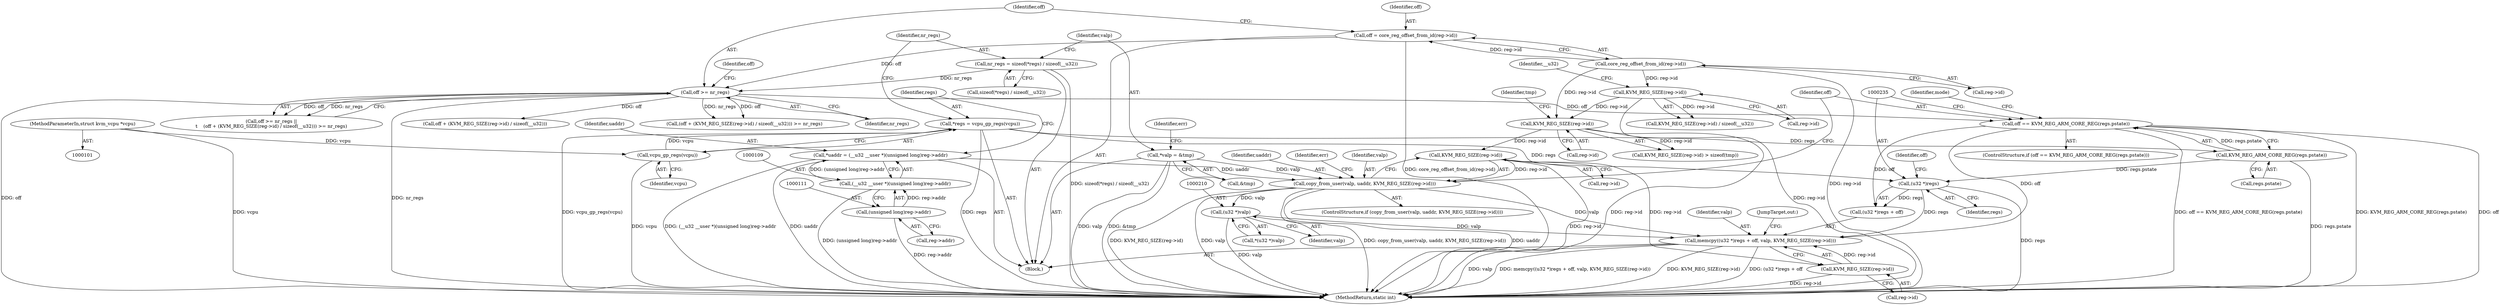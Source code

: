 digraph "1_linux_2a3f93459d689d990b3ecfbe782fec89b97d3279@API" {
"1000232" [label="(Call,memcpy((u32 *)regs + off, valp, KVM_REG_SIZE(reg->id)))"];
"1000234" [label="(Call,(u32 *)regs)"];
"1000116" [label="(Call,*regs = vcpu_gp_regs(vcpu))"];
"1000118" [label="(Call,vcpu_gp_regs(vcpu))"];
"1000102" [label="(MethodParameterIn,struct kvm_vcpu *vcpu)"];
"1000199" [label="(Call,KVM_REG_ARM_CORE_REG(regs.pstate))"];
"1000197" [label="(Call,off == KVM_REG_ARM_CORE_REG(regs.pstate))"];
"1000148" [label="(Call,off >= nr_regs)"];
"1000140" [label="(Call,off = core_reg_offset_from_id(reg->id))"];
"1000142" [label="(Call,core_reg_offset_from_id(reg->id))"];
"1000121" [label="(Call,nr_regs = sizeof(*regs) / sizeof(__u32))"];
"1000183" [label="(Call,copy_from_user(valp, uaddr, KVM_REG_SIZE(reg->id)))"];
"1000131" [label="(Call,*valp = &tmp)"];
"1000106" [label="(Call,*uaddr = (__u32 __user *)(unsigned long)reg->addr)"];
"1000108" [label="(Call,(__u32 __user *)(unsigned long)reg->addr)"];
"1000110" [label="(Call,(unsigned long)reg->addr)"];
"1000186" [label="(Call,KVM_REG_SIZE(reg->id))"];
"1000173" [label="(Call,KVM_REG_SIZE(reg->id))"];
"1000155" [label="(Call,KVM_REG_SIZE(reg->id))"];
"1000209" [label="(Call,(u32 *)valp)"];
"1000239" [label="(Call,KVM_REG_SIZE(reg->id))"];
"1000209" [label="(Call,(u32 *)valp)"];
"1000116" [label="(Call,*regs = vcpu_gp_regs(vcpu))"];
"1000143" [label="(Call,reg->id)"];
"1000173" [label="(Call,KVM_REG_SIZE(reg->id))"];
"1000133" [label="(Call,&tmp)"];
"1000151" [label="(Call,(off + (KVM_REG_SIZE(reg->id) / sizeof(__u32))) >= nr_regs)"];
"1000192" [label="(Identifier,err)"];
"1000239" [label="(Call,KVM_REG_SIZE(reg->id))"];
"1000156" [label="(Call,reg->id)"];
"1000150" [label="(Identifier,nr_regs)"];
"1000141" [label="(Identifier,off)"];
"1000200" [label="(Call,regs.pstate)"];
"1000186" [label="(Call,KVM_REG_SIZE(reg->id))"];
"1000118" [label="(Call,vcpu_gp_regs(vcpu))"];
"1000123" [label="(Call,sizeof(*regs) / sizeof(__u32))"];
"1000184" [label="(Identifier,valp)"];
"1000152" [label="(Call,off + (KVM_REG_SIZE(reg->id) / sizeof(__u32)))"];
"1000155" [label="(Call,KVM_REG_SIZE(reg->id))"];
"1000119" [label="(Identifier,vcpu)"];
"1000182" [label="(ControlStructure,if (copy_from_user(valp, uaddr, KVM_REG_SIZE(reg->id))))"];
"1000174" [label="(Call,reg->id)"];
"1000198" [label="(Identifier,off)"];
"1000140" [label="(Call,off = core_reg_offset_from_id(reg->id))"];
"1000142" [label="(Call,core_reg_offset_from_id(reg->id))"];
"1000110" [label="(Call,(unsigned long)reg->addr)"];
"1000187" [label="(Call,reg->id)"];
"1000211" [label="(Identifier,valp)"];
"1000240" [label="(Call,reg->id)"];
"1000234" [label="(Call,(u32 *)regs)"];
"1000138" [label="(Identifier,err)"];
"1000183" [label="(Call,copy_from_user(valp, uaddr, KVM_REG_SIZE(reg->id)))"];
"1000197" [label="(Call,off == KVM_REG_ARM_CORE_REG(regs.pstate))"];
"1000108" [label="(Call,(__u32 __user *)(unsigned long)reg->addr)"];
"1000178" [label="(Identifier,tmp)"];
"1000236" [label="(Identifier,regs)"];
"1000117" [label="(Identifier,regs)"];
"1000233" [label="(Call,(u32 *)regs + off)"];
"1000107" [label="(Identifier,uaddr)"];
"1000121" [label="(Call,nr_regs = sizeof(*regs) / sizeof(__u32))"];
"1000106" [label="(Call,*uaddr = (__u32 __user *)(unsigned long)reg->addr)"];
"1000112" [label="(Call,reg->addr)"];
"1000237" [label="(Identifier,off)"];
"1000206" [label="(Identifier,mode)"];
"1000196" [label="(ControlStructure,if (off == KVM_REG_ARM_CORE_REG(regs.pstate)))"];
"1000148" [label="(Call,off >= nr_regs)"];
"1000102" [label="(MethodParameterIn,struct kvm_vcpu *vcpu)"];
"1000238" [label="(Identifier,valp)"];
"1000149" [label="(Identifier,off)"];
"1000153" [label="(Identifier,off)"];
"1000243" [label="(JumpTarget,out:)"];
"1000232" [label="(Call,memcpy((u32 *)regs + off, valp, KVM_REG_SIZE(reg->id)))"];
"1000132" [label="(Identifier,valp)"];
"1000154" [label="(Call,KVM_REG_SIZE(reg->id) / sizeof(__u32))"];
"1000122" [label="(Identifier,nr_regs)"];
"1000208" [label="(Call,*(u32 *)valp)"];
"1000172" [label="(Call,KVM_REG_SIZE(reg->id) > sizeof(tmp))"];
"1000246" [label="(MethodReturn,static int)"];
"1000147" [label="(Call,off >= nr_regs ||\n\t    (off + (KVM_REG_SIZE(reg->id) / sizeof(__u32))) >= nr_regs)"];
"1000160" [label="(Identifier,__u32)"];
"1000131" [label="(Call,*valp = &tmp)"];
"1000104" [label="(Block,)"];
"1000185" [label="(Identifier,uaddr)"];
"1000199" [label="(Call,KVM_REG_ARM_CORE_REG(regs.pstate))"];
"1000232" -> "1000104"  [label="AST: "];
"1000232" -> "1000239"  [label="CFG: "];
"1000233" -> "1000232"  [label="AST: "];
"1000238" -> "1000232"  [label="AST: "];
"1000239" -> "1000232"  [label="AST: "];
"1000243" -> "1000232"  [label="CFG: "];
"1000232" -> "1000246"  [label="DDG: KVM_REG_SIZE(reg->id)"];
"1000232" -> "1000246"  [label="DDG: (u32 *)regs + off"];
"1000232" -> "1000246"  [label="DDG: valp"];
"1000232" -> "1000246"  [label="DDG: memcpy((u32 *)regs + off, valp, KVM_REG_SIZE(reg->id))"];
"1000234" -> "1000232"  [label="DDG: regs"];
"1000197" -> "1000232"  [label="DDG: off"];
"1000183" -> "1000232"  [label="DDG: valp"];
"1000209" -> "1000232"  [label="DDG: valp"];
"1000239" -> "1000232"  [label="DDG: reg->id"];
"1000234" -> "1000233"  [label="AST: "];
"1000234" -> "1000236"  [label="CFG: "];
"1000235" -> "1000234"  [label="AST: "];
"1000236" -> "1000234"  [label="AST: "];
"1000237" -> "1000234"  [label="CFG: "];
"1000234" -> "1000246"  [label="DDG: regs"];
"1000234" -> "1000233"  [label="DDG: regs"];
"1000116" -> "1000234"  [label="DDG: regs"];
"1000199" -> "1000234"  [label="DDG: regs.pstate"];
"1000116" -> "1000104"  [label="AST: "];
"1000116" -> "1000118"  [label="CFG: "];
"1000117" -> "1000116"  [label="AST: "];
"1000118" -> "1000116"  [label="AST: "];
"1000122" -> "1000116"  [label="CFG: "];
"1000116" -> "1000246"  [label="DDG: vcpu_gp_regs(vcpu)"];
"1000116" -> "1000246"  [label="DDG: regs"];
"1000118" -> "1000116"  [label="DDG: vcpu"];
"1000116" -> "1000199"  [label="DDG: regs"];
"1000118" -> "1000119"  [label="CFG: "];
"1000119" -> "1000118"  [label="AST: "];
"1000118" -> "1000246"  [label="DDG: vcpu"];
"1000102" -> "1000118"  [label="DDG: vcpu"];
"1000102" -> "1000101"  [label="AST: "];
"1000102" -> "1000246"  [label="DDG: vcpu"];
"1000199" -> "1000197"  [label="AST: "];
"1000199" -> "1000200"  [label="CFG: "];
"1000200" -> "1000199"  [label="AST: "];
"1000197" -> "1000199"  [label="CFG: "];
"1000199" -> "1000246"  [label="DDG: regs.pstate"];
"1000199" -> "1000197"  [label="DDG: regs.pstate"];
"1000197" -> "1000196"  [label="AST: "];
"1000198" -> "1000197"  [label="AST: "];
"1000206" -> "1000197"  [label="CFG: "];
"1000235" -> "1000197"  [label="CFG: "];
"1000197" -> "1000246"  [label="DDG: off == KVM_REG_ARM_CORE_REG(regs.pstate)"];
"1000197" -> "1000246"  [label="DDG: KVM_REG_ARM_CORE_REG(regs.pstate)"];
"1000197" -> "1000246"  [label="DDG: off"];
"1000148" -> "1000197"  [label="DDG: off"];
"1000197" -> "1000233"  [label="DDG: off"];
"1000148" -> "1000147"  [label="AST: "];
"1000148" -> "1000150"  [label="CFG: "];
"1000149" -> "1000148"  [label="AST: "];
"1000150" -> "1000148"  [label="AST: "];
"1000153" -> "1000148"  [label="CFG: "];
"1000147" -> "1000148"  [label="CFG: "];
"1000148" -> "1000246"  [label="DDG: off"];
"1000148" -> "1000246"  [label="DDG: nr_regs"];
"1000148" -> "1000147"  [label="DDG: off"];
"1000148" -> "1000147"  [label="DDG: nr_regs"];
"1000140" -> "1000148"  [label="DDG: off"];
"1000121" -> "1000148"  [label="DDG: nr_regs"];
"1000148" -> "1000151"  [label="DDG: off"];
"1000148" -> "1000151"  [label="DDG: nr_regs"];
"1000148" -> "1000152"  [label="DDG: off"];
"1000140" -> "1000104"  [label="AST: "];
"1000140" -> "1000142"  [label="CFG: "];
"1000141" -> "1000140"  [label="AST: "];
"1000142" -> "1000140"  [label="AST: "];
"1000149" -> "1000140"  [label="CFG: "];
"1000140" -> "1000246"  [label="DDG: core_reg_offset_from_id(reg->id)"];
"1000142" -> "1000140"  [label="DDG: reg->id"];
"1000142" -> "1000143"  [label="CFG: "];
"1000143" -> "1000142"  [label="AST: "];
"1000142" -> "1000246"  [label="DDG: reg->id"];
"1000142" -> "1000155"  [label="DDG: reg->id"];
"1000142" -> "1000173"  [label="DDG: reg->id"];
"1000121" -> "1000104"  [label="AST: "];
"1000121" -> "1000123"  [label="CFG: "];
"1000122" -> "1000121"  [label="AST: "];
"1000123" -> "1000121"  [label="AST: "];
"1000132" -> "1000121"  [label="CFG: "];
"1000121" -> "1000246"  [label="DDG: sizeof(*regs) / sizeof(__u32)"];
"1000183" -> "1000182"  [label="AST: "];
"1000183" -> "1000186"  [label="CFG: "];
"1000184" -> "1000183"  [label="AST: "];
"1000185" -> "1000183"  [label="AST: "];
"1000186" -> "1000183"  [label="AST: "];
"1000192" -> "1000183"  [label="CFG: "];
"1000198" -> "1000183"  [label="CFG: "];
"1000183" -> "1000246"  [label="DDG: uaddr"];
"1000183" -> "1000246"  [label="DDG: KVM_REG_SIZE(reg->id)"];
"1000183" -> "1000246"  [label="DDG: valp"];
"1000183" -> "1000246"  [label="DDG: copy_from_user(valp, uaddr, KVM_REG_SIZE(reg->id))"];
"1000131" -> "1000183"  [label="DDG: valp"];
"1000106" -> "1000183"  [label="DDG: uaddr"];
"1000186" -> "1000183"  [label="DDG: reg->id"];
"1000183" -> "1000209"  [label="DDG: valp"];
"1000131" -> "1000104"  [label="AST: "];
"1000131" -> "1000133"  [label="CFG: "];
"1000132" -> "1000131"  [label="AST: "];
"1000133" -> "1000131"  [label="AST: "];
"1000138" -> "1000131"  [label="CFG: "];
"1000131" -> "1000246"  [label="DDG: valp"];
"1000131" -> "1000246"  [label="DDG: &tmp"];
"1000106" -> "1000104"  [label="AST: "];
"1000106" -> "1000108"  [label="CFG: "];
"1000107" -> "1000106"  [label="AST: "];
"1000108" -> "1000106"  [label="AST: "];
"1000117" -> "1000106"  [label="CFG: "];
"1000106" -> "1000246"  [label="DDG: (__u32 __user *)(unsigned long)reg->addr"];
"1000106" -> "1000246"  [label="DDG: uaddr"];
"1000108" -> "1000106"  [label="DDG: (unsigned long)reg->addr"];
"1000108" -> "1000110"  [label="CFG: "];
"1000109" -> "1000108"  [label="AST: "];
"1000110" -> "1000108"  [label="AST: "];
"1000108" -> "1000246"  [label="DDG: (unsigned long)reg->addr"];
"1000110" -> "1000108"  [label="DDG: reg->addr"];
"1000110" -> "1000112"  [label="CFG: "];
"1000111" -> "1000110"  [label="AST: "];
"1000112" -> "1000110"  [label="AST: "];
"1000110" -> "1000246"  [label="DDG: reg->addr"];
"1000186" -> "1000187"  [label="CFG: "];
"1000187" -> "1000186"  [label="AST: "];
"1000186" -> "1000246"  [label="DDG: reg->id"];
"1000173" -> "1000186"  [label="DDG: reg->id"];
"1000186" -> "1000239"  [label="DDG: reg->id"];
"1000173" -> "1000172"  [label="AST: "];
"1000173" -> "1000174"  [label="CFG: "];
"1000174" -> "1000173"  [label="AST: "];
"1000178" -> "1000173"  [label="CFG: "];
"1000173" -> "1000246"  [label="DDG: reg->id"];
"1000173" -> "1000172"  [label="DDG: reg->id"];
"1000155" -> "1000173"  [label="DDG: reg->id"];
"1000155" -> "1000154"  [label="AST: "];
"1000155" -> "1000156"  [label="CFG: "];
"1000156" -> "1000155"  [label="AST: "];
"1000160" -> "1000155"  [label="CFG: "];
"1000155" -> "1000246"  [label="DDG: reg->id"];
"1000155" -> "1000154"  [label="DDG: reg->id"];
"1000209" -> "1000208"  [label="AST: "];
"1000209" -> "1000211"  [label="CFG: "];
"1000210" -> "1000209"  [label="AST: "];
"1000211" -> "1000209"  [label="AST: "];
"1000208" -> "1000209"  [label="CFG: "];
"1000209" -> "1000246"  [label="DDG: valp"];
"1000239" -> "1000240"  [label="CFG: "];
"1000240" -> "1000239"  [label="AST: "];
"1000239" -> "1000246"  [label="DDG: reg->id"];
}
